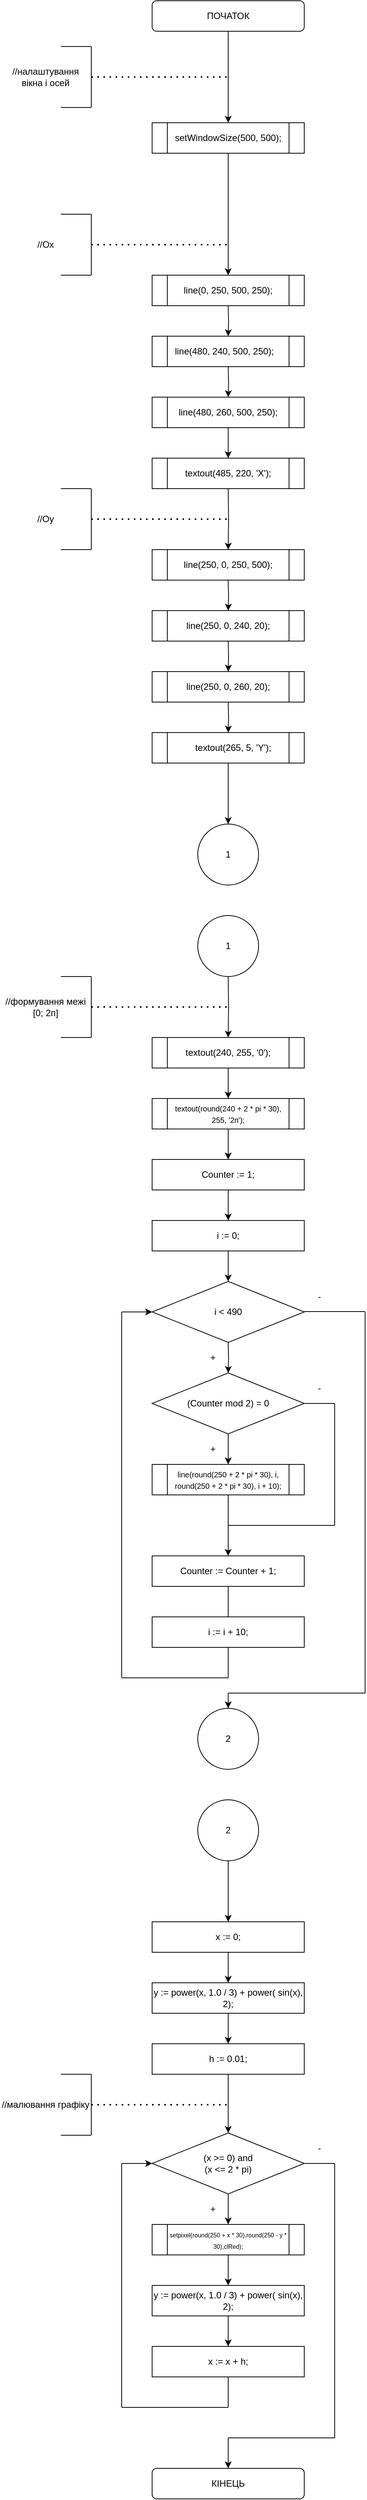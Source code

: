 <mxfile version="16.5.1" type="device"><diagram id="wjtMU99fQmnC5gO-hgIH" name="Страница 1"><mxGraphModel dx="868" dy="563" grid="1" gridSize="10" guides="1" tooltips="1" connect="1" arrows="1" fold="1" page="1" pageScale="1" pageWidth="827" pageHeight="1169" math="0" shadow="0"><root><mxCell id="0"/><mxCell id="1" parent="0"/><mxCell id="kI4xZEkKVTjMJrZmhJ6V-1" value="ПОЧАТОК" style="rounded=1;whiteSpace=wrap;html=1;" parent="1" vertex="1"><mxGeometry x="320" width="200" height="40" as="geometry"/></mxCell><mxCell id="kI4xZEkKVTjMJrZmhJ6V-6" value="" style="edgeStyle=orthogonalEdgeStyle;rounded=0;orthogonalLoop=1;jettySize=auto;html=1;exitX=0.5;exitY=1;exitDx=0;exitDy=0;" parent="1" source="kI4xZEkKVTjMJrZmhJ6V-1" target="kI4xZEkKVTjMJrZmhJ6V-5" edge="1"><mxGeometry relative="1" as="geometry"><mxPoint x="420" y="120" as="sourcePoint"/></mxGeometry></mxCell><mxCell id="kI4xZEkKVTjMJrZmhJ6V-5" value="setWindowSize(500, 500);" style="shape=process;whiteSpace=wrap;html=1;backgroundOutline=1;" parent="1" vertex="1"><mxGeometry x="320" y="160" width="200" height="40" as="geometry"/></mxCell><mxCell id="kI4xZEkKVTjMJrZmhJ6V-10" value="" style="edgeStyle=orthogonalEdgeStyle;rounded=0;orthogonalLoop=1;jettySize=auto;html=1;" parent="1" source="kI4xZEkKVTjMJrZmhJ6V-5" target="kI4xZEkKVTjMJrZmhJ6V-9" edge="1"><mxGeometry relative="1" as="geometry"><mxPoint x="420" y="280" as="sourcePoint"/></mxGeometry></mxCell><mxCell id="kI4xZEkKVTjMJrZmhJ6V-9" value="&lt;div&gt;line(0, 250, 500, 250);&lt;/div&gt;" style="shape=process;whiteSpace=wrap;html=1;backgroundOutline=1;" parent="1" vertex="1"><mxGeometry x="320" y="360" width="200" height="40" as="geometry"/></mxCell><mxCell id="kI4xZEkKVTjMJrZmhJ6V-13" value="" style="edgeStyle=orthogonalEdgeStyle;rounded=0;orthogonalLoop=1;jettySize=auto;html=1;" parent="1" target="kI4xZEkKVTjMJrZmhJ6V-14" edge="1"><mxGeometry relative="1" as="geometry"><mxPoint x="420" y="400" as="sourcePoint"/></mxGeometry></mxCell><mxCell id="kI4xZEkKVTjMJrZmhJ6V-14" value="&lt;div&gt;&lt;span&gt;line(480, 240, 500, 250);&lt;/span&gt;&lt;span&gt;&amp;nbsp; &amp;nbsp;&lt;/span&gt;&lt;br&gt;&lt;/div&gt;" style="shape=process;whiteSpace=wrap;html=1;backgroundOutline=1;" parent="1" vertex="1"><mxGeometry x="320" y="440" width="200" height="40" as="geometry"/></mxCell><mxCell id="kI4xZEkKVTjMJrZmhJ6V-15" value="" style="edgeStyle=orthogonalEdgeStyle;rounded=0;orthogonalLoop=1;jettySize=auto;html=1;" parent="1" target="kI4xZEkKVTjMJrZmhJ6V-16" edge="1"><mxGeometry relative="1" as="geometry"><mxPoint x="420" y="480" as="sourcePoint"/></mxGeometry></mxCell><mxCell id="kI4xZEkKVTjMJrZmhJ6V-39" value="" style="edgeStyle=orthogonalEdgeStyle;rounded=0;orthogonalLoop=1;jettySize=auto;html=1;" parent="1" source="kI4xZEkKVTjMJrZmhJ6V-16" target="kI4xZEkKVTjMJrZmhJ6V-36" edge="1"><mxGeometry relative="1" as="geometry"/></mxCell><mxCell id="kI4xZEkKVTjMJrZmhJ6V-16" value="&lt;div&gt;line(480, 260, 500, 250);&lt;/div&gt;" style="shape=process;whiteSpace=wrap;html=1;backgroundOutline=1;" parent="1" vertex="1"><mxGeometry x="320" y="520" width="200" height="40" as="geometry"/></mxCell><mxCell id="kI4xZEkKVTjMJrZmhJ6V-17" value="" style="edgeStyle=orthogonalEdgeStyle;rounded=0;orthogonalLoop=1;jettySize=auto;html=1;" parent="1" target="kI4xZEkKVTjMJrZmhJ6V-18" edge="1"><mxGeometry relative="1" as="geometry"><mxPoint x="420" y="640" as="sourcePoint"/></mxGeometry></mxCell><mxCell id="kI4xZEkKVTjMJrZmhJ6V-18" value="&lt;div&gt;line(250, 0, 250, 500);&lt;/div&gt;" style="shape=process;whiteSpace=wrap;html=1;backgroundOutline=1;" parent="1" vertex="1"><mxGeometry x="320" y="720" width="200" height="40" as="geometry"/></mxCell><mxCell id="kI4xZEkKVTjMJrZmhJ6V-19" value="" style="edgeStyle=orthogonalEdgeStyle;rounded=0;orthogonalLoop=1;jettySize=auto;html=1;" parent="1" target="kI4xZEkKVTjMJrZmhJ6V-20" edge="1"><mxGeometry relative="1" as="geometry"><mxPoint x="420" y="760" as="sourcePoint"/></mxGeometry></mxCell><mxCell id="kI4xZEkKVTjMJrZmhJ6V-20" value="&lt;div&gt;&lt;span&gt;line(250, 0, 240, 20);&lt;/span&gt;&lt;br&gt;&lt;/div&gt;" style="shape=process;whiteSpace=wrap;html=1;backgroundOutline=1;" parent="1" vertex="1"><mxGeometry x="320" y="800" width="200" height="40" as="geometry"/></mxCell><mxCell id="kI4xZEkKVTjMJrZmhJ6V-21" value="" style="edgeStyle=orthogonalEdgeStyle;rounded=0;orthogonalLoop=1;jettySize=auto;html=1;" parent="1" target="kI4xZEkKVTjMJrZmhJ6V-22" edge="1"><mxGeometry relative="1" as="geometry"><mxPoint x="420" y="840" as="sourcePoint"/></mxGeometry></mxCell><mxCell id="kI4xZEkKVTjMJrZmhJ6V-22" value="&lt;div&gt;line(250, 0, 260, 20);&lt;/div&gt;" style="shape=process;whiteSpace=wrap;html=1;backgroundOutline=1;" parent="1" vertex="1"><mxGeometry x="320" y="880" width="200" height="40" as="geometry"/></mxCell><mxCell id="kI4xZEkKVTjMJrZmhJ6V-23" value="" style="edgeStyle=orthogonalEdgeStyle;rounded=0;orthogonalLoop=1;jettySize=auto;html=1;" parent="1" edge="1"><mxGeometry relative="1" as="geometry"><mxPoint x="420" y="920" as="sourcePoint"/><mxPoint x="420" y="960" as="targetPoint"/></mxGeometry></mxCell><mxCell id="kI4xZEkKVTjMJrZmhJ6V-26" value="" style="endArrow=none;html=1;rounded=0;" parent="1" edge="1"><mxGeometry width="50" height="50" relative="1" as="geometry"><mxPoint x="240" y="360" as="sourcePoint"/><mxPoint x="240" y="280" as="targetPoint"/></mxGeometry></mxCell><mxCell id="kI4xZEkKVTjMJrZmhJ6V-27" value="" style="endArrow=none;dashed=1;html=1;dashPattern=1 3;strokeWidth=2;rounded=0;" parent="1" edge="1"><mxGeometry width="50" height="50" relative="1" as="geometry"><mxPoint x="240" y="320" as="sourcePoint"/><mxPoint x="420" y="320" as="targetPoint"/></mxGeometry></mxCell><mxCell id="kI4xZEkKVTjMJrZmhJ6V-28" value="" style="endArrow=none;html=1;rounded=0;" parent="1" edge="1"><mxGeometry width="50" height="50" relative="1" as="geometry"><mxPoint x="200" y="280" as="sourcePoint"/><mxPoint x="240" y="280" as="targetPoint"/></mxGeometry></mxCell><mxCell id="kI4xZEkKVTjMJrZmhJ6V-29" value="" style="endArrow=none;html=1;rounded=0;" parent="1" edge="1"><mxGeometry width="50" height="50" relative="1" as="geometry"><mxPoint x="200" y="360" as="sourcePoint"/><mxPoint x="240" y="360" as="targetPoint"/></mxGeometry></mxCell><mxCell id="kI4xZEkKVTjMJrZmhJ6V-30" value="//Ох" style="text;html=1;strokeColor=none;fillColor=none;align=center;verticalAlign=middle;whiteSpace=wrap;rounded=0;" parent="1" vertex="1"><mxGeometry x="120" y="280" width="120" height="80" as="geometry"/></mxCell><mxCell id="kI4xZEkKVTjMJrZmhJ6V-31" value="" style="endArrow=none;html=1;rounded=0;" parent="1" edge="1"><mxGeometry width="50" height="50" relative="1" as="geometry"><mxPoint x="240" y="720" as="sourcePoint"/><mxPoint x="240" y="640" as="targetPoint"/></mxGeometry></mxCell><mxCell id="kI4xZEkKVTjMJrZmhJ6V-32" value="" style="endArrow=none;dashed=1;html=1;dashPattern=1 3;strokeWidth=2;rounded=0;" parent="1" edge="1"><mxGeometry width="50" height="50" relative="1" as="geometry"><mxPoint x="240" y="680" as="sourcePoint"/><mxPoint x="420" y="680" as="targetPoint"/></mxGeometry></mxCell><mxCell id="kI4xZEkKVTjMJrZmhJ6V-33" value="" style="endArrow=none;html=1;rounded=0;" parent="1" edge="1"><mxGeometry width="50" height="50" relative="1" as="geometry"><mxPoint x="200" y="640" as="sourcePoint"/><mxPoint x="240" y="640" as="targetPoint"/></mxGeometry></mxCell><mxCell id="kI4xZEkKVTjMJrZmhJ6V-34" value="" style="endArrow=none;html=1;rounded=0;" parent="1" edge="1"><mxGeometry width="50" height="50" relative="1" as="geometry"><mxPoint x="200" y="720" as="sourcePoint"/><mxPoint x="240" y="720" as="targetPoint"/></mxGeometry></mxCell><mxCell id="kI4xZEkKVTjMJrZmhJ6V-35" value="//Оу" style="text;html=1;strokeColor=none;fillColor=none;align=center;verticalAlign=middle;whiteSpace=wrap;rounded=0;" parent="1" vertex="1"><mxGeometry x="120" y="640" width="120" height="80" as="geometry"/></mxCell><mxCell id="kI4xZEkKVTjMJrZmhJ6V-36" value="textout(485, 220, 'X');" style="shape=process;whiteSpace=wrap;html=1;backgroundOutline=1;" parent="1" vertex="1"><mxGeometry x="320" y="600" width="200" height="40" as="geometry"/></mxCell><mxCell id="kI4xZEkKVTjMJrZmhJ6V-41" value="" style="edgeStyle=orthogonalEdgeStyle;rounded=0;orthogonalLoop=1;jettySize=auto;html=1;" parent="1" source="kI4xZEkKVTjMJrZmhJ6V-37" target="kI4xZEkKVTjMJrZmhJ6V-40" edge="1"><mxGeometry relative="1" as="geometry"/></mxCell><mxCell id="kI4xZEkKVTjMJrZmhJ6V-37" value="&amp;nbsp; &amp;nbsp; textout(265, 5, 'Y');" style="shape=process;whiteSpace=wrap;html=1;backgroundOutline=1;" parent="1" vertex="1"><mxGeometry x="320" y="960" width="200" height="40" as="geometry"/></mxCell><mxCell id="kI4xZEkKVTjMJrZmhJ6V-40" value="1" style="ellipse;whiteSpace=wrap;html=1;aspect=fixed;" parent="1" vertex="1"><mxGeometry x="380" y="1080" width="80" height="80" as="geometry"/></mxCell><mxCell id="kI4xZEkKVTjMJrZmhJ6V-42" value="1" style="ellipse;whiteSpace=wrap;html=1;aspect=fixed;" parent="1" vertex="1"><mxGeometry x="380" y="1200" width="80" height="80" as="geometry"/></mxCell><mxCell id="kI4xZEkKVTjMJrZmhJ6V-51" value="" style="edgeStyle=orthogonalEdgeStyle;rounded=0;orthogonalLoop=1;jettySize=auto;html=1;" parent="1" target="kI4xZEkKVTjMJrZmhJ6V-49" edge="1"><mxGeometry relative="1" as="geometry"><mxPoint x="420" y="1280" as="sourcePoint"/></mxGeometry></mxCell><mxCell id="kI4xZEkKVTjMJrZmhJ6V-52" value="" style="edgeStyle=orthogonalEdgeStyle;rounded=0;orthogonalLoop=1;jettySize=auto;html=1;" parent="1" source="kI4xZEkKVTjMJrZmhJ6V-49" target="kI4xZEkKVTjMJrZmhJ6V-50" edge="1"><mxGeometry relative="1" as="geometry"/></mxCell><mxCell id="kI4xZEkKVTjMJrZmhJ6V-49" value="textout(240, 255, '0');" style="shape=process;whiteSpace=wrap;html=1;backgroundOutline=1;" parent="1" vertex="1"><mxGeometry x="320" y="1360" width="200" height="40" as="geometry"/></mxCell><mxCell id="kI4xZEkKVTjMJrZmhJ6V-54" value="" style="edgeStyle=orthogonalEdgeStyle;rounded=0;orthogonalLoop=1;jettySize=auto;html=1;fontSize=10;" parent="1" source="kI4xZEkKVTjMJrZmhJ6V-50" target="kI4xZEkKVTjMJrZmhJ6V-53" edge="1"><mxGeometry relative="1" as="geometry"/></mxCell><mxCell id="kI4xZEkKVTjMJrZmhJ6V-50" value="&lt;font style=&quot;font-size: 10px&quot;&gt;textout(round(240 + 2 * pi * 30), 255, '2п');&lt;/font&gt;" style="shape=process;whiteSpace=wrap;html=1;backgroundOutline=1;" parent="1" vertex="1"><mxGeometry x="320" y="1440" width="200" height="40" as="geometry"/></mxCell><mxCell id="YbCZGEVoJxjVu40UXo-G-9" value="" style="edgeStyle=orthogonalEdgeStyle;rounded=0;orthogonalLoop=1;jettySize=auto;html=1;" edge="1" parent="1" source="kI4xZEkKVTjMJrZmhJ6V-53" target="YbCZGEVoJxjVu40UXo-G-8"><mxGeometry relative="1" as="geometry"/></mxCell><mxCell id="kI4xZEkKVTjMJrZmhJ6V-53" value="&lt;font style=&quot;font-size: 12px&quot;&gt;Counter := 1;&lt;/font&gt;" style="rounded=0;whiteSpace=wrap;html=1;fontSize=10;" parent="1" vertex="1"><mxGeometry x="320" y="1520" width="200" height="40" as="geometry"/></mxCell><mxCell id="kI4xZEkKVTjMJrZmhJ6V-58" value="" style="edgeStyle=orthogonalEdgeStyle;rounded=0;orthogonalLoop=1;jettySize=auto;html=1;fontSize=12;" parent="1" target="kI4xZEkKVTjMJrZmhJ6V-57" edge="1"><mxGeometry relative="1" as="geometry"><mxPoint x="420" y="1760" as="sourcePoint"/></mxGeometry></mxCell><mxCell id="kI4xZEkKVTjMJrZmhJ6V-60" value="" style="edgeStyle=orthogonalEdgeStyle;rounded=0;orthogonalLoop=1;jettySize=auto;html=1;fontSize=12;" parent="1" source="kI4xZEkKVTjMJrZmhJ6V-57" target="kI4xZEkKVTjMJrZmhJ6V-59" edge="1"><mxGeometry relative="1" as="geometry"/></mxCell><mxCell id="kI4xZEkKVTjMJrZmhJ6V-57" value="(Counter mod 2) = 0" style="rhombus;whiteSpace=wrap;html=1;fontSize=12;" parent="1" vertex="1"><mxGeometry x="320" y="1800" width="200" height="80" as="geometry"/></mxCell><mxCell id="kI4xZEkKVTjMJrZmhJ6V-66" value="" style="edgeStyle=orthogonalEdgeStyle;rounded=0;orthogonalLoop=1;jettySize=auto;html=1;fontSize=12;" parent="1" source="kI4xZEkKVTjMJrZmhJ6V-59" target="kI4xZEkKVTjMJrZmhJ6V-61" edge="1"><mxGeometry relative="1" as="geometry"/></mxCell><mxCell id="kI4xZEkKVTjMJrZmhJ6V-59" value="&lt;font style=&quot;font-size: 10px&quot;&gt;line(round(250 + 2 * pi * 30), i, round(250 + 2 * pi * 30), i + 10);&lt;/font&gt;" style="shape=process;whiteSpace=wrap;html=1;backgroundOutline=1;" parent="1" vertex="1"><mxGeometry x="320" y="1920" width="200" height="40" as="geometry"/></mxCell><mxCell id="kI4xZEkKVTjMJrZmhJ6V-61" value="Counter := Counter + 1;" style="rounded=0;whiteSpace=wrap;html=1;fontSize=12;" parent="1" vertex="1"><mxGeometry x="320" y="2040" width="200" height="40" as="geometry"/></mxCell><mxCell id="kI4xZEkKVTjMJrZmhJ6V-64" value="-" style="text;html=1;strokeColor=none;fillColor=none;align=center;verticalAlign=middle;whiteSpace=wrap;rounded=0;fontSize=12;" parent="1" vertex="1"><mxGeometry x="520" y="2797" width="40" height="40" as="geometry"/></mxCell><mxCell id="kI4xZEkKVTjMJrZmhJ6V-67" value="" style="endArrow=none;html=1;rounded=0;fontSize=12;" parent="1" edge="1"><mxGeometry width="50" height="50" relative="1" as="geometry"><mxPoint x="420" y="2000" as="sourcePoint"/><mxPoint x="560" y="2000" as="targetPoint"/></mxGeometry></mxCell><mxCell id="kI4xZEkKVTjMJrZmhJ6V-68" value="" style="endArrow=none;html=1;rounded=0;fontSize=12;entryX=1;entryY=1;entryDx=0;entryDy=0;" parent="1" edge="1"><mxGeometry width="50" height="50" relative="1" as="geometry"><mxPoint x="560" y="2000" as="sourcePoint"/><mxPoint x="560" y="1840" as="targetPoint"/></mxGeometry></mxCell><mxCell id="kI4xZEkKVTjMJrZmhJ6V-69" value="" style="endArrow=none;html=1;rounded=0;fontSize=12;exitX=1;exitY=0.5;exitDx=0;exitDy=0;" parent="1" source="kI4xZEkKVTjMJrZmhJ6V-57" edge="1"><mxGeometry width="50" height="50" relative="1" as="geometry"><mxPoint x="590" y="1890" as="sourcePoint"/><mxPoint x="560" y="1840" as="targetPoint"/></mxGeometry></mxCell><mxCell id="kI4xZEkKVTjMJrZmhJ6V-70" value="" style="endArrow=none;html=1;rounded=0;fontSize=12;entryX=0.5;entryY=1;entryDx=0;entryDy=0;" parent="1" target="kI4xZEkKVTjMJrZmhJ6V-61" edge="1"><mxGeometry width="50" height="50" relative="1" as="geometry"><mxPoint x="420" y="2120" as="sourcePoint"/><mxPoint x="400" y="2130" as="targetPoint"/></mxGeometry></mxCell><mxCell id="kI4xZEkKVTjMJrZmhJ6V-71" value="" style="endArrow=none;html=1;rounded=0;fontSize=12;" parent="1" edge="1"><mxGeometry width="50" height="50" relative="1" as="geometry"><mxPoint x="280" y="2200" as="sourcePoint"/><mxPoint x="420" y="2200" as="targetPoint"/></mxGeometry></mxCell><mxCell id="kI4xZEkKVTjMJrZmhJ6V-72" value="" style="endArrow=none;html=1;rounded=0;fontSize=12;" parent="1" edge="1"><mxGeometry width="50" height="50" relative="1" as="geometry"><mxPoint x="280" y="2200" as="sourcePoint"/><mxPoint x="280" y="1720" as="targetPoint"/></mxGeometry></mxCell><mxCell id="kI4xZEkKVTjMJrZmhJ6V-73" value="" style="endArrow=classic;html=1;rounded=0;fontSize=12;entryX=0;entryY=0.5;entryDx=0;entryDy=0;" parent="1" target="YbCZGEVoJxjVu40UXo-G-10" edge="1"><mxGeometry width="50" height="50" relative="1" as="geometry"><mxPoint x="280" y="1720" as="sourcePoint"/><mxPoint x="320" y="1740" as="targetPoint"/></mxGeometry></mxCell><mxCell id="kI4xZEkKVTjMJrZmhJ6V-74" value="" style="endArrow=none;html=1;rounded=0;fontSize=12;exitX=0;exitY=1;exitDx=0;exitDy=0;" parent="1" edge="1"><mxGeometry width="50" height="50" relative="1" as="geometry"><mxPoint x="520" y="1719.5" as="sourcePoint"/><mxPoint x="600" y="1719.5" as="targetPoint"/></mxGeometry></mxCell><mxCell id="kI4xZEkKVTjMJrZmhJ6V-75" value="" style="endArrow=none;html=1;rounded=0;fontSize=12;" parent="1" edge="1"><mxGeometry width="50" height="50" relative="1" as="geometry"><mxPoint x="600" y="2220" as="sourcePoint"/><mxPoint x="600" y="1720" as="targetPoint"/></mxGeometry></mxCell><mxCell id="kI4xZEkKVTjMJrZmhJ6V-76" value="" style="endArrow=none;html=1;rounded=0;" parent="1" edge="1"><mxGeometry width="50" height="50" relative="1" as="geometry"><mxPoint x="240" y="1360" as="sourcePoint"/><mxPoint x="240" y="1280" as="targetPoint"/></mxGeometry></mxCell><mxCell id="kI4xZEkKVTjMJrZmhJ6V-77" value="" style="endArrow=none;dashed=1;html=1;dashPattern=1 3;strokeWidth=2;rounded=0;" parent="1" edge="1"><mxGeometry width="50" height="50" relative="1" as="geometry"><mxPoint x="240" y="1320" as="sourcePoint"/><mxPoint x="420" y="1320" as="targetPoint"/></mxGeometry></mxCell><mxCell id="kI4xZEkKVTjMJrZmhJ6V-78" value="" style="endArrow=none;html=1;rounded=0;" parent="1" edge="1"><mxGeometry width="50" height="50" relative="1" as="geometry"><mxPoint x="200" y="1280" as="sourcePoint"/><mxPoint x="240" y="1280" as="targetPoint"/></mxGeometry></mxCell><mxCell id="kI4xZEkKVTjMJrZmhJ6V-79" value="" style="endArrow=none;html=1;rounded=0;" parent="1" edge="1"><mxGeometry width="50" height="50" relative="1" as="geometry"><mxPoint x="200" y="1360" as="sourcePoint"/><mxPoint x="240" y="1360" as="targetPoint"/></mxGeometry></mxCell><mxCell id="kI4xZEkKVTjMJrZmhJ6V-80" value="//формування межі [0; 2п]" style="text;html=1;strokeColor=none;fillColor=none;align=center;verticalAlign=middle;whiteSpace=wrap;rounded=0;" parent="1" vertex="1"><mxGeometry x="120" y="1280" width="120" height="80" as="geometry"/></mxCell><mxCell id="kI4xZEkKVTjMJrZmhJ6V-81" value="2" style="ellipse;whiteSpace=wrap;html=1;aspect=fixed;fontSize=12;" parent="1" vertex="1"><mxGeometry x="380" y="2240" width="80" height="80" as="geometry"/></mxCell><mxCell id="YbCZGEVoJxjVu40UXo-G-19" value="" style="edgeStyle=orthogonalEdgeStyle;rounded=0;orthogonalLoop=1;jettySize=auto;html=1;" edge="1" parent="1" source="kI4xZEkKVTjMJrZmhJ6V-82" target="YbCZGEVoJxjVu40UXo-G-18"><mxGeometry relative="1" as="geometry"/></mxCell><mxCell id="kI4xZEkKVTjMJrZmhJ6V-82" value="2" style="ellipse;whiteSpace=wrap;html=1;aspect=fixed;fontSize=12;" parent="1" vertex="1"><mxGeometry x="380" y="2360" width="80" height="80" as="geometry"/></mxCell><mxCell id="kI4xZEkKVTjMJrZmhJ6V-85" value="" style="endArrow=classic;html=1;rounded=0;fontSize=12;exitX=0.5;exitY=1;exitDx=0;exitDy=0;" parent="1" edge="1" source="YbCZGEVoJxjVu40UXo-G-22"><mxGeometry width="50" height="50" relative="1" as="geometry"><mxPoint x="420" y="2757" as="sourcePoint"/><mxPoint x="420" y="2797" as="targetPoint"/></mxGeometry></mxCell><mxCell id="kI4xZEkKVTjMJrZmhJ6V-89" value="" style="edgeStyle=orthogonalEdgeStyle;rounded=0;orthogonalLoop=1;jettySize=auto;html=1;fontSize=8;" parent="1" source="kI4xZEkKVTjMJrZmhJ6V-86" target="kI4xZEkKVTjMJrZmhJ6V-88" edge="1"><mxGeometry relative="1" as="geometry"/></mxCell><mxCell id="kI4xZEkKVTjMJrZmhJ6V-86" value="(x &amp;gt;= 0) and&lt;br&gt;(x &amp;lt;= 2 * pi)" style="rhombus;whiteSpace=wrap;html=1;fontSize=12;" parent="1" vertex="1"><mxGeometry x="320" y="2797" width="200" height="80" as="geometry"/></mxCell><mxCell id="kI4xZEkKVTjMJrZmhJ6V-92" value="" style="edgeStyle=orthogonalEdgeStyle;rounded=0;orthogonalLoop=1;jettySize=auto;html=1;fontSize=12;" parent="1" source="kI4xZEkKVTjMJrZmhJ6V-88" target="kI4xZEkKVTjMJrZmhJ6V-90" edge="1"><mxGeometry relative="1" as="geometry"/></mxCell><mxCell id="kI4xZEkKVTjMJrZmhJ6V-88" value="&lt;font style=&quot;font-size: 8px&quot;&gt;setpixel(round(250 + x * 30),round(250 - y * 30),clRed);&lt;/font&gt;" style="shape=process;whiteSpace=wrap;html=1;backgroundOutline=1;fontSize=12;" parent="1" vertex="1"><mxGeometry x="320" y="2917" width="200" height="40" as="geometry"/></mxCell><mxCell id="kI4xZEkKVTjMJrZmhJ6V-93" value="" style="edgeStyle=orthogonalEdgeStyle;rounded=0;orthogonalLoop=1;jettySize=auto;html=1;fontSize=12;" parent="1" source="kI4xZEkKVTjMJrZmhJ6V-90" target="kI4xZEkKVTjMJrZmhJ6V-91" edge="1"><mxGeometry relative="1" as="geometry"/></mxCell><mxCell id="kI4xZEkKVTjMJrZmhJ6V-90" value="&lt;font style=&quot;font-size: 12px&quot;&gt;y := power(x, 1.0 / 3) + power( sin(x), 2);&lt;/font&gt;" style="rounded=0;whiteSpace=wrap;html=1;fontSize=8;" parent="1" vertex="1"><mxGeometry x="320" y="2997" width="200" height="40" as="geometry"/></mxCell><mxCell id="kI4xZEkKVTjMJrZmhJ6V-91" value="&lt;font style=&quot;font-size: 12px&quot;&gt;x := x + h;&lt;/font&gt;" style="rounded=0;whiteSpace=wrap;html=1;fontSize=8;" parent="1" vertex="1"><mxGeometry x="320" y="3077" width="200" height="40" as="geometry"/></mxCell><mxCell id="kI4xZEkKVTjMJrZmhJ6V-94" value="" style="endArrow=none;html=1;rounded=0;fontSize=12;entryX=0.5;entryY=1;entryDx=0;entryDy=0;" parent="1" target="kI4xZEkKVTjMJrZmhJ6V-91" edge="1"><mxGeometry width="50" height="50" relative="1" as="geometry"><mxPoint x="420" y="3157" as="sourcePoint"/><mxPoint x="420" y="3157" as="targetPoint"/></mxGeometry></mxCell><mxCell id="kI4xZEkKVTjMJrZmhJ6V-95" value="" style="endArrow=none;html=1;rounded=0;fontSize=12;" parent="1" edge="1"><mxGeometry width="50" height="50" relative="1" as="geometry"><mxPoint x="280" y="3157" as="sourcePoint"/><mxPoint x="420" y="3157" as="targetPoint"/></mxGeometry></mxCell><mxCell id="kI4xZEkKVTjMJrZmhJ6V-96" value="" style="endArrow=none;html=1;rounded=0;fontSize=12;" parent="1" edge="1"><mxGeometry width="50" height="50" relative="1" as="geometry"><mxPoint x="280" y="3157" as="sourcePoint"/><mxPoint x="280" y="2837" as="targetPoint"/></mxGeometry></mxCell><mxCell id="kI4xZEkKVTjMJrZmhJ6V-97" value="" style="endArrow=classic;html=1;rounded=0;fontSize=12;entryX=0;entryY=0.5;entryDx=0;entryDy=0;" parent="1" target="kI4xZEkKVTjMJrZmhJ6V-86" edge="1"><mxGeometry width="50" height="50" relative="1" as="geometry"><mxPoint x="280" y="2837" as="sourcePoint"/><mxPoint x="350" y="2767" as="targetPoint"/></mxGeometry></mxCell><mxCell id="kI4xZEkKVTjMJrZmhJ6V-98" value="" style="endArrow=none;html=1;rounded=0;fontSize=12;exitX=1;exitY=0.5;exitDx=0;exitDy=0;" parent="1" source="kI4xZEkKVTjMJrZmhJ6V-86" edge="1"><mxGeometry width="50" height="50" relative="1" as="geometry"><mxPoint x="560" y="2877" as="sourcePoint"/><mxPoint x="560" y="2837" as="targetPoint"/></mxGeometry></mxCell><mxCell id="kI4xZEkKVTjMJrZmhJ6V-99" value="" style="endArrow=none;html=1;rounded=0;fontSize=12;" parent="1" edge="1"><mxGeometry width="50" height="50" relative="1" as="geometry"><mxPoint x="560" y="3197" as="sourcePoint"/><mxPoint x="560" y="2837" as="targetPoint"/></mxGeometry></mxCell><mxCell id="kI4xZEkKVTjMJrZmhJ6V-100" value="" style="endArrow=none;html=1;rounded=0;fontSize=12;" parent="1" edge="1"><mxGeometry width="50" height="50" relative="1" as="geometry"><mxPoint x="420" y="3197" as="sourcePoint"/><mxPoint x="560" y="3197" as="targetPoint"/></mxGeometry></mxCell><mxCell id="kI4xZEkKVTjMJrZmhJ6V-102" value="" style="endArrow=classic;html=1;rounded=0;fontSize=12;" parent="1" edge="1"><mxGeometry width="50" height="50" relative="1" as="geometry"><mxPoint x="420" y="3197" as="sourcePoint"/><mxPoint x="420" y="3237" as="targetPoint"/></mxGeometry></mxCell><mxCell id="kI4xZEkKVTjMJrZmhJ6V-103" value="КІНЕЦЬ" style="rounded=1;whiteSpace=wrap;html=1;fontSize=12;" parent="1" vertex="1"><mxGeometry x="320" y="3237" width="200" height="40" as="geometry"/></mxCell><mxCell id="kI4xZEkKVTjMJrZmhJ6V-104" value="+" style="text;html=1;strokeColor=none;fillColor=none;align=center;verticalAlign=middle;whiteSpace=wrap;rounded=0;fontSize=12;" parent="1" vertex="1"><mxGeometry x="380" y="2877" width="40" height="40" as="geometry"/></mxCell><mxCell id="kI4xZEkKVTjMJrZmhJ6V-106" value="" style="endArrow=none;html=1;rounded=0;" parent="1" edge="1"><mxGeometry width="50" height="50" relative="1" as="geometry"><mxPoint x="240" y="2800" as="sourcePoint"/><mxPoint x="240" y="2720" as="targetPoint"/></mxGeometry></mxCell><mxCell id="kI4xZEkKVTjMJrZmhJ6V-107" value="" style="endArrow=none;dashed=1;html=1;dashPattern=1 3;strokeWidth=2;rounded=0;" parent="1" edge="1"><mxGeometry width="50" height="50" relative="1" as="geometry"><mxPoint x="240" y="2760" as="sourcePoint"/><mxPoint x="420" y="2760" as="targetPoint"/></mxGeometry></mxCell><mxCell id="kI4xZEkKVTjMJrZmhJ6V-108" value="" style="endArrow=none;html=1;rounded=0;" parent="1" edge="1"><mxGeometry width="50" height="50" relative="1" as="geometry"><mxPoint x="200" y="2720" as="sourcePoint"/><mxPoint x="240" y="2720" as="targetPoint"/></mxGeometry></mxCell><mxCell id="kI4xZEkKVTjMJrZmhJ6V-109" value="" style="endArrow=none;html=1;rounded=0;" parent="1" edge="1"><mxGeometry width="50" height="50" relative="1" as="geometry"><mxPoint x="200" y="2800" as="sourcePoint"/><mxPoint x="240" y="2800" as="targetPoint"/></mxGeometry></mxCell><mxCell id="kI4xZEkKVTjMJrZmhJ6V-110" value="//малювання графіку" style="text;html=1;strokeColor=none;fillColor=none;align=center;verticalAlign=middle;whiteSpace=wrap;rounded=0;" parent="1" vertex="1"><mxGeometry x="120" y="2720" width="120" height="80" as="geometry"/></mxCell><mxCell id="YbCZGEVoJxjVu40UXo-G-1" value="" style="endArrow=none;html=1;rounded=0;" edge="1" parent="1"><mxGeometry width="50" height="50" relative="1" as="geometry"><mxPoint x="240" y="140" as="sourcePoint"/><mxPoint x="240" y="60" as="targetPoint"/></mxGeometry></mxCell><mxCell id="YbCZGEVoJxjVu40UXo-G-2" value="" style="endArrow=none;dashed=1;html=1;dashPattern=1 3;strokeWidth=2;rounded=0;" edge="1" parent="1"><mxGeometry width="50" height="50" relative="1" as="geometry"><mxPoint x="240" y="100" as="sourcePoint"/><mxPoint x="420" y="100" as="targetPoint"/></mxGeometry></mxCell><mxCell id="YbCZGEVoJxjVu40UXo-G-3" value="" style="endArrow=none;html=1;rounded=0;" edge="1" parent="1"><mxGeometry width="50" height="50" relative="1" as="geometry"><mxPoint x="200" y="60" as="sourcePoint"/><mxPoint x="240" y="60" as="targetPoint"/></mxGeometry></mxCell><mxCell id="YbCZGEVoJxjVu40UXo-G-4" value="" style="endArrow=none;html=1;rounded=0;" edge="1" parent="1"><mxGeometry width="50" height="50" relative="1" as="geometry"><mxPoint x="200" y="140" as="sourcePoint"/><mxPoint x="240" y="140" as="targetPoint"/></mxGeometry></mxCell><mxCell id="YbCZGEVoJxjVu40UXo-G-5" value="//налаштування вікна і осей" style="text;html=1;strokeColor=none;fillColor=none;align=center;verticalAlign=middle;whiteSpace=wrap;rounded=0;" vertex="1" parent="1"><mxGeometry x="120" y="60" width="120" height="80" as="geometry"/></mxCell><mxCell id="YbCZGEVoJxjVu40UXo-G-11" value="" style="edgeStyle=orthogonalEdgeStyle;rounded=0;orthogonalLoop=1;jettySize=auto;html=1;" edge="1" parent="1" source="YbCZGEVoJxjVu40UXo-G-8" target="YbCZGEVoJxjVu40UXo-G-10"><mxGeometry relative="1" as="geometry"/></mxCell><mxCell id="YbCZGEVoJxjVu40UXo-G-8" value="i := 0;" style="rounded=0;whiteSpace=wrap;html=1;" vertex="1" parent="1"><mxGeometry x="320" y="1600" width="200" height="40" as="geometry"/></mxCell><mxCell id="YbCZGEVoJxjVu40UXo-G-10" value="i &amp;lt; 490" style="rhombus;whiteSpace=wrap;html=1;" vertex="1" parent="1"><mxGeometry x="320" y="1680" width="200" height="80" as="geometry"/></mxCell><mxCell id="YbCZGEVoJxjVu40UXo-G-12" value="i := i + 10;" style="rounded=0;whiteSpace=wrap;html=1;fontSize=12;" vertex="1" parent="1"><mxGeometry x="320" y="2120" width="200" height="40" as="geometry"/></mxCell><mxCell id="YbCZGEVoJxjVu40UXo-G-13" value="" style="endArrow=none;html=1;rounded=0;entryX=0.5;entryY=1;entryDx=0;entryDy=0;" edge="1" parent="1" target="YbCZGEVoJxjVu40UXo-G-12"><mxGeometry width="50" height="50" relative="1" as="geometry"><mxPoint x="420" y="2200" as="sourcePoint"/><mxPoint x="450" y="2180" as="targetPoint"/></mxGeometry></mxCell><mxCell id="YbCZGEVoJxjVu40UXo-G-16" value="" style="endArrow=none;html=1;rounded=0;fontSize=12;" edge="1" parent="1"><mxGeometry width="50" height="50" relative="1" as="geometry"><mxPoint x="420" y="2220" as="sourcePoint"/><mxPoint x="600" y="2220" as="targetPoint"/></mxGeometry></mxCell><mxCell id="YbCZGEVoJxjVu40UXo-G-17" value="" style="endArrow=classic;html=1;rounded=0;entryX=0.5;entryY=0;entryDx=0;entryDy=0;" edge="1" parent="1" target="kI4xZEkKVTjMJrZmhJ6V-81"><mxGeometry width="50" height="50" relative="1" as="geometry"><mxPoint x="420" y="2220" as="sourcePoint"/><mxPoint x="390" y="2240" as="targetPoint"/></mxGeometry></mxCell><mxCell id="YbCZGEVoJxjVu40UXo-G-21" value="" style="edgeStyle=orthogonalEdgeStyle;rounded=0;orthogonalLoop=1;jettySize=auto;html=1;" edge="1" parent="1" source="YbCZGEVoJxjVu40UXo-G-18" target="YbCZGEVoJxjVu40UXo-G-20"><mxGeometry relative="1" as="geometry"/></mxCell><mxCell id="YbCZGEVoJxjVu40UXo-G-18" value="x := 0;" style="rounded=0;whiteSpace=wrap;html=1;" vertex="1" parent="1"><mxGeometry x="320" y="2520" width="200" height="40" as="geometry"/></mxCell><mxCell id="YbCZGEVoJxjVu40UXo-G-23" value="" style="edgeStyle=orthogonalEdgeStyle;rounded=0;orthogonalLoop=1;jettySize=auto;html=1;" edge="1" parent="1" source="YbCZGEVoJxjVu40UXo-G-20" target="YbCZGEVoJxjVu40UXo-G-22"><mxGeometry relative="1" as="geometry"/></mxCell><mxCell id="YbCZGEVoJxjVu40UXo-G-20" value="y := power(x, 1.0 / 3) + power( sin(x), 2);" style="rounded=0;whiteSpace=wrap;html=1;" vertex="1" parent="1"><mxGeometry x="320" y="2600" width="200" height="40" as="geometry"/></mxCell><mxCell id="YbCZGEVoJxjVu40UXo-G-22" value="h := 0.01;" style="rounded=0;whiteSpace=wrap;html=1;" vertex="1" parent="1"><mxGeometry x="320" y="2680" width="200" height="40" as="geometry"/></mxCell><mxCell id="YbCZGEVoJxjVu40UXo-G-24" value="+" style="text;html=1;strokeColor=none;fillColor=none;align=center;verticalAlign=middle;whiteSpace=wrap;rounded=0;" vertex="1" parent="1"><mxGeometry x="380" y="1760" width="40" height="40" as="geometry"/></mxCell><mxCell id="YbCZGEVoJxjVu40UXo-G-25" value="+" style="text;html=1;strokeColor=none;fillColor=none;align=center;verticalAlign=middle;whiteSpace=wrap;rounded=0;" vertex="1" parent="1"><mxGeometry x="380" y="1880" width="40" height="40" as="geometry"/></mxCell><mxCell id="YbCZGEVoJxjVu40UXo-G-26" value="-" style="text;html=1;strokeColor=none;fillColor=none;align=center;verticalAlign=middle;whiteSpace=wrap;rounded=0;" vertex="1" parent="1"><mxGeometry x="520" y="1680" width="40" height="40" as="geometry"/></mxCell><mxCell id="YbCZGEVoJxjVu40UXo-G-27" value="-" style="text;html=1;strokeColor=none;fillColor=none;align=center;verticalAlign=middle;whiteSpace=wrap;rounded=0;" vertex="1" parent="1"><mxGeometry x="520" y="1800" width="40" height="40" as="geometry"/></mxCell></root></mxGraphModel></diagram></mxfile>